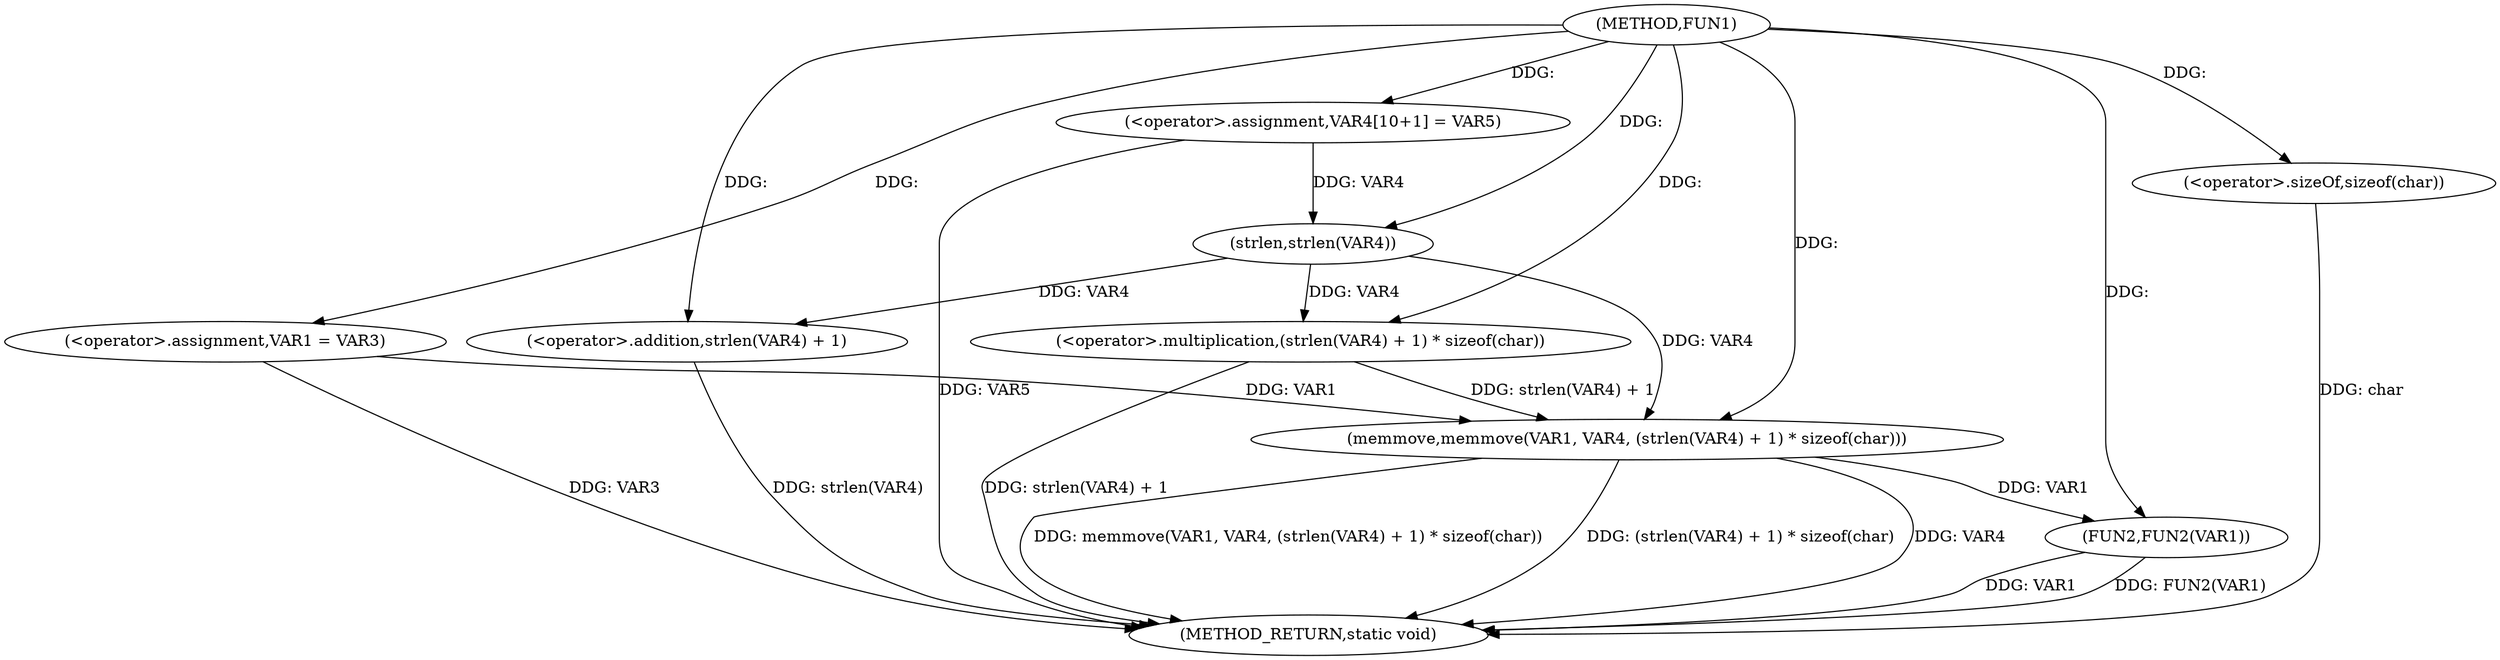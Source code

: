 digraph FUN1 {  
"1000100" [label = "(METHOD,FUN1)" ]
"1000125" [label = "(METHOD_RETURN,static void)" ]
"1000105" [label = "(<operator>.assignment,VAR1 = VAR3)" ]
"1000110" [label = "(<operator>.assignment,VAR4[10+1] = VAR5)" ]
"1000113" [label = "(memmove,memmove(VAR1, VAR4, (strlen(VAR4) + 1) * sizeof(char)))" ]
"1000116" [label = "(<operator>.multiplication,(strlen(VAR4) + 1) * sizeof(char))" ]
"1000117" [label = "(<operator>.addition,strlen(VAR4) + 1)" ]
"1000118" [label = "(strlen,strlen(VAR4))" ]
"1000121" [label = "(<operator>.sizeOf,sizeof(char))" ]
"1000123" [label = "(FUN2,FUN2(VAR1))" ]
  "1000116" -> "1000125"  [ label = "DDG: strlen(VAR4) + 1"] 
  "1000105" -> "1000125"  [ label = "DDG: VAR3"] 
  "1000123" -> "1000125"  [ label = "DDG: FUN2(VAR1)"] 
  "1000117" -> "1000125"  [ label = "DDG: strlen(VAR4)"] 
  "1000110" -> "1000125"  [ label = "DDG: VAR5"] 
  "1000121" -> "1000125"  [ label = "DDG: char"] 
  "1000113" -> "1000125"  [ label = "DDG: (strlen(VAR4) + 1) * sizeof(char)"] 
  "1000123" -> "1000125"  [ label = "DDG: VAR1"] 
  "1000113" -> "1000125"  [ label = "DDG: VAR4"] 
  "1000113" -> "1000125"  [ label = "DDG: memmove(VAR1, VAR4, (strlen(VAR4) + 1) * sizeof(char))"] 
  "1000100" -> "1000105"  [ label = "DDG: "] 
  "1000100" -> "1000110"  [ label = "DDG: "] 
  "1000105" -> "1000113"  [ label = "DDG: VAR1"] 
  "1000100" -> "1000113"  [ label = "DDG: "] 
  "1000118" -> "1000113"  [ label = "DDG: VAR4"] 
  "1000116" -> "1000113"  [ label = "DDG: strlen(VAR4) + 1"] 
  "1000118" -> "1000116"  [ label = "DDG: VAR4"] 
  "1000100" -> "1000116"  [ label = "DDG: "] 
  "1000118" -> "1000117"  [ label = "DDG: VAR4"] 
  "1000110" -> "1000118"  [ label = "DDG: VAR4"] 
  "1000100" -> "1000118"  [ label = "DDG: "] 
  "1000100" -> "1000117"  [ label = "DDG: "] 
  "1000100" -> "1000121"  [ label = "DDG: "] 
  "1000113" -> "1000123"  [ label = "DDG: VAR1"] 
  "1000100" -> "1000123"  [ label = "DDG: "] 
}
